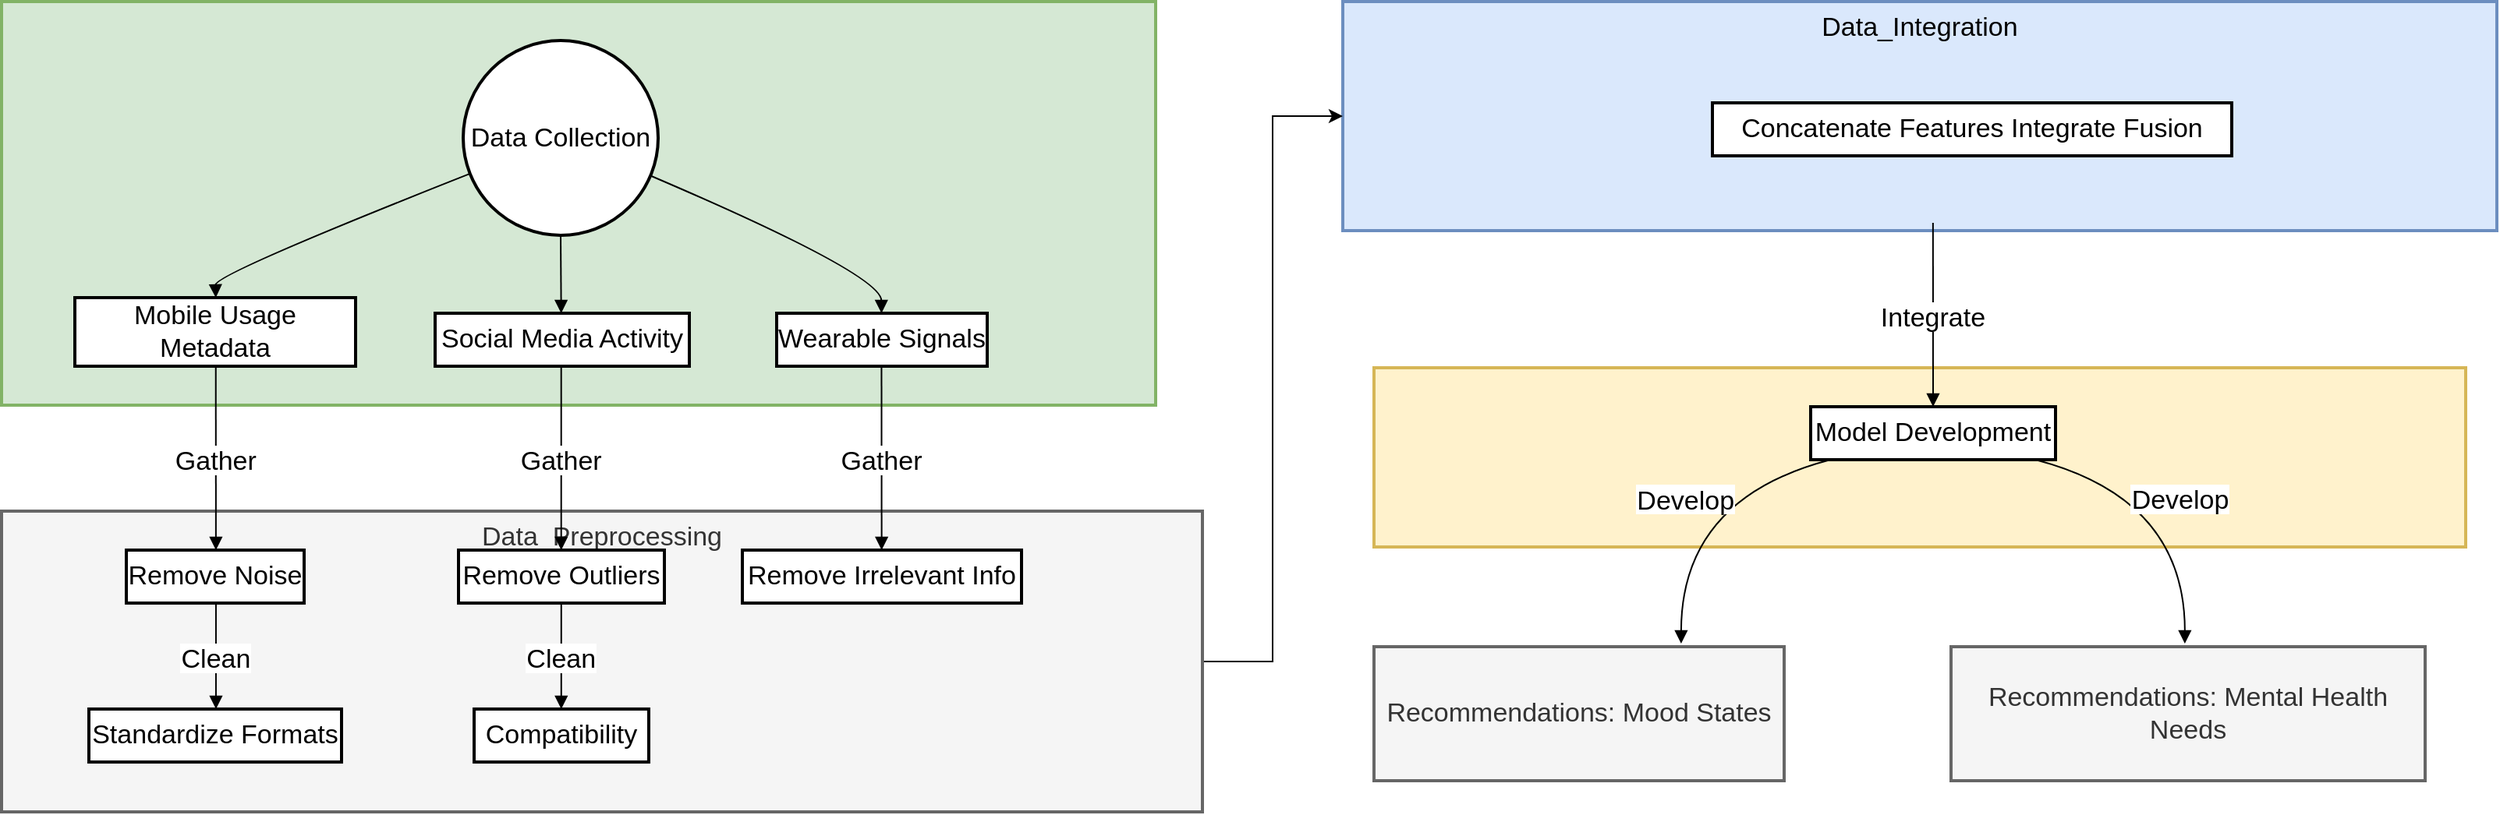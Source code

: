<mxfile version="24.4.0" type="github">
  <diagram name="Page-1" id="6tf_PHjiIzISdIIaNZcg">
    <mxGraphModel dx="1642" dy="974" grid="1" gridSize="10" guides="1" tooltips="1" connect="1" arrows="1" fold="1" page="1" pageScale="1" pageWidth="827" pageHeight="1169" math="0" shadow="0">
      <root>
        <mxCell id="0" />
        <mxCell id="1" parent="0" />
        <mxCell id="vxuBwn0_mrIb5S-iQM2v-72" value="Recommendations: Mood States" style="whiteSpace=wrap;strokeWidth=2;fillColor=#f5f5f5;fontColor=#333333;strokeColor=#666666;fontSize=17;" vertex="1" parent="1">
          <mxGeometry x="1080" y="434" width="263" height="86" as="geometry" />
        </mxCell>
        <mxCell id="vxuBwn0_mrIb5S-iQM2v-73" value="Recommendations: Mental Health Needs" style="whiteSpace=wrap;strokeWidth=2;fillColor=#f5f5f5;fontColor=#333333;strokeColor=#666666;fontSize=17;" vertex="1" parent="1">
          <mxGeometry x="1450" y="434" width="304" height="86" as="geometry" />
        </mxCell>
        <mxCell id="vxuBwn0_mrIb5S-iQM2v-74" value="" style="whiteSpace=wrap;strokeWidth=2;verticalAlign=top;fillColor=#fff2cc;strokeColor=#d6b656;fontSize=17;" vertex="1" parent="1">
          <mxGeometry x="1080" y="255" width="700" height="115" as="geometry" />
        </mxCell>
        <mxCell id="vxuBwn0_mrIb5S-iQM2v-75" value="Model Development" style="whiteSpace=wrap;strokeWidth=2;fontSize=17;" vertex="1" parent="1">
          <mxGeometry x="1360" y="280" width="157" height="34" as="geometry" />
        </mxCell>
        <mxCell id="vxuBwn0_mrIb5S-iQM2v-76" value="Data_Integration" style="whiteSpace=wrap;strokeWidth=2;verticalAlign=top;fillColor=#dae8fc;strokeColor=#6c8ebf;fontSize=17;" vertex="1" parent="1">
          <mxGeometry x="1060" y="20" width="740" height="147" as="geometry" />
        </mxCell>
        <mxCell id="vxuBwn0_mrIb5S-iQM2v-77" value="Concatenate Features Integrate Fusion" style="whiteSpace=wrap;strokeWidth=2;fontSize=17;" vertex="1" parent="1">
          <mxGeometry x="1297" y="85" width="333" height="34" as="geometry" />
        </mxCell>
        <mxCell id="vxuBwn0_mrIb5S-iQM2v-109" style="edgeStyle=orthogonalEdgeStyle;rounded=0;orthogonalLoop=1;jettySize=auto;html=1;entryX=0;entryY=0.5;entryDx=0;entryDy=0;fontSize=17;" edge="1" parent="1" source="vxuBwn0_mrIb5S-iQM2v-81" target="vxuBwn0_mrIb5S-iQM2v-76">
          <mxGeometry relative="1" as="geometry" />
        </mxCell>
        <mxCell id="vxuBwn0_mrIb5S-iQM2v-81" value="Data_Preprocessing" style="whiteSpace=wrap;strokeWidth=2;verticalAlign=top;fillColor=#f5f5f5;fontColor=#333333;strokeColor=#666666;fontSize=17;" vertex="1" parent="1">
          <mxGeometry x="200" y="347" width="770" height="193" as="geometry" />
        </mxCell>
        <mxCell id="vxuBwn0_mrIb5S-iQM2v-82" value="Remove Noise" style="whiteSpace=wrap;strokeWidth=2;fontSize=17;" vertex="1" parent="1">
          <mxGeometry x="280" y="372" width="114" height="34" as="geometry" />
        </mxCell>
        <mxCell id="vxuBwn0_mrIb5S-iQM2v-83" value="Remove Outliers" style="whiteSpace=wrap;strokeWidth=2;fontSize=17;" vertex="1" parent="1">
          <mxGeometry x="493" y="372" width="132" height="34" as="geometry" />
        </mxCell>
        <mxCell id="vxuBwn0_mrIb5S-iQM2v-84" value="Remove Irrelevant Info" style="whiteSpace=wrap;strokeWidth=2;fontSize=17;" vertex="1" parent="1">
          <mxGeometry x="675" y="372" width="179" height="34" as="geometry" />
        </mxCell>
        <mxCell id="vxuBwn0_mrIb5S-iQM2v-85" value="Standardize Formats" style="whiteSpace=wrap;strokeWidth=2;fontSize=17;" vertex="1" parent="1">
          <mxGeometry x="256" y="474" width="162" height="34" as="geometry" />
        </mxCell>
        <mxCell id="vxuBwn0_mrIb5S-iQM2v-86" value="Compatibility" style="whiteSpace=wrap;strokeWidth=2;fontSize=17;" vertex="1" parent="1">
          <mxGeometry x="503" y="474" width="112" height="34" as="geometry" />
        </mxCell>
        <mxCell id="vxuBwn0_mrIb5S-iQM2v-87" value="" style="whiteSpace=wrap;strokeWidth=2;verticalAlign=top;fillColor=#d5e8d4;strokeColor=#82b366;fontSize=17;" vertex="1" parent="1">
          <mxGeometry x="200" y="20" width="740" height="259" as="geometry" />
        </mxCell>
        <mxCell id="vxuBwn0_mrIb5S-iQM2v-88" value="Mobile Usage Metadata" style="whiteSpace=wrap;strokeWidth=2;fontSize=17;" vertex="1" parent="1">
          <mxGeometry x="247" y="210" width="180" height="44" as="geometry" />
        </mxCell>
        <mxCell id="vxuBwn0_mrIb5S-iQM2v-89" value="Data Collection" style="ellipse;aspect=fixed;strokeWidth=2;whiteSpace=wrap;fontSize=17;" vertex="1" parent="1">
          <mxGeometry x="496" y="45" width="125" height="125" as="geometry" />
        </mxCell>
        <mxCell id="vxuBwn0_mrIb5S-iQM2v-90" value="Social Media Activity" style="whiteSpace=wrap;strokeWidth=2;fontSize=17;" vertex="1" parent="1">
          <mxGeometry x="478" y="220" width="163" height="34" as="geometry" />
        </mxCell>
        <mxCell id="vxuBwn0_mrIb5S-iQM2v-91" value="Wearable Signals" style="whiteSpace=wrap;strokeWidth=2;fontSize=17;" vertex="1" parent="1">
          <mxGeometry x="697" y="220" width="135" height="34" as="geometry" />
        </mxCell>
        <mxCell id="vxuBwn0_mrIb5S-iQM2v-92" value="" style="curved=1;startArrow=none;endArrow=block;exitX=0.002;exitY=0.699;entryX=0.502;entryY=0.008;rounded=0;fontSize=17;" edge="1" parent="1" source="vxuBwn0_mrIb5S-iQM2v-89" target="vxuBwn0_mrIb5S-iQM2v-88">
          <mxGeometry relative="1" as="geometry">
            <Array as="points">
              <mxPoint x="337" y="195" />
            </Array>
          </mxGeometry>
        </mxCell>
        <mxCell id="vxuBwn0_mrIb5S-iQM2v-93" value="" style="curved=1;startArrow=none;endArrow=block;exitX=0.503;exitY=1.002;entryX=0.496;entryY=0.008;rounded=0;fontSize=17;" edge="1" parent="1" source="vxuBwn0_mrIb5S-iQM2v-89" target="vxuBwn0_mrIb5S-iQM2v-90">
          <mxGeometry relative="1" as="geometry">
            <Array as="points" />
          </mxGeometry>
        </mxCell>
        <mxCell id="vxuBwn0_mrIb5S-iQM2v-94" value="" style="curved=1;startArrow=none;endArrow=block;exitX=1.004;exitY=0.715;entryX=0.498;entryY=0.008;rounded=0;fontSize=17;" edge="1" parent="1" source="vxuBwn0_mrIb5S-iQM2v-89" target="vxuBwn0_mrIb5S-iQM2v-91">
          <mxGeometry relative="1" as="geometry">
            <Array as="points">
              <mxPoint x="764" y="195" />
            </Array>
          </mxGeometry>
        </mxCell>
        <mxCell id="vxuBwn0_mrIb5S-iQM2v-95" value="Gather" style="curved=1;startArrow=none;endArrow=block;exitX=0.502;exitY=0.993;entryX=0.504;entryY=0.008;rounded=0;fontSize=17;" edge="1" parent="1" source="vxuBwn0_mrIb5S-iQM2v-88" target="vxuBwn0_mrIb5S-iQM2v-82">
          <mxGeometry relative="1" as="geometry">
            <Array as="points" />
          </mxGeometry>
        </mxCell>
        <mxCell id="vxuBwn0_mrIb5S-iQM2v-96" value="Gather" style="curved=1;startArrow=none;endArrow=block;exitX=0.496;exitY=0.993;entryX=0.499;entryY=0.008;rounded=0;fontSize=17;" edge="1" parent="1" source="vxuBwn0_mrIb5S-iQM2v-90" target="vxuBwn0_mrIb5S-iQM2v-83">
          <mxGeometry relative="1" as="geometry">
            <Array as="points" />
          </mxGeometry>
        </mxCell>
        <mxCell id="vxuBwn0_mrIb5S-iQM2v-97" value="Gather" style="curved=1;startArrow=none;endArrow=block;exitX=0.498;exitY=0.993;entryX=0.499;entryY=0.008;rounded=0;fontSize=17;" edge="1" parent="1" source="vxuBwn0_mrIb5S-iQM2v-91" target="vxuBwn0_mrIb5S-iQM2v-84">
          <mxGeometry relative="1" as="geometry">
            <Array as="points" />
          </mxGeometry>
        </mxCell>
        <mxCell id="vxuBwn0_mrIb5S-iQM2v-98" value="Clean" style="curved=1;startArrow=none;endArrow=block;exitX=0.504;exitY=0.993;entryX=0.503;entryY=0.008;rounded=0;fontSize=17;" edge="1" parent="1" source="vxuBwn0_mrIb5S-iQM2v-82" target="vxuBwn0_mrIb5S-iQM2v-85">
          <mxGeometry relative="1" as="geometry">
            <Array as="points" />
          </mxGeometry>
        </mxCell>
        <mxCell id="vxuBwn0_mrIb5S-iQM2v-99" value="Clean" style="curved=1;startArrow=none;endArrow=block;exitX=0.499;exitY=0.993;entryX=0.499;entryY=0.008;rounded=0;fontSize=17;" edge="1" parent="1" source="vxuBwn0_mrIb5S-iQM2v-83" target="vxuBwn0_mrIb5S-iQM2v-86">
          <mxGeometry relative="1" as="geometry">
            <Array as="points" />
          </mxGeometry>
        </mxCell>
        <mxCell id="vxuBwn0_mrIb5S-iQM2v-103" value="Integrate" style="curved=1;startArrow=none;endArrow=block;exitX=0.499;exitY=0.993;entryX=0.5;entryY=0.008;rounded=0;fontSize=17;" edge="1" parent="1" target="vxuBwn0_mrIb5S-iQM2v-75">
          <mxGeometry relative="1" as="geometry">
            <Array as="points" />
            <mxPoint x="1438.441" y="162.0" as="sourcePoint" />
          </mxGeometry>
        </mxCell>
        <mxCell id="vxuBwn0_mrIb5S-iQM2v-104" value="Develop" style="curved=1;startArrow=none;endArrow=block;exitX=0.087;exitY=0.993;entryX=0.5;entryY=0.008;rounded=0;fontSize=17;" edge="1" parent="1" source="vxuBwn0_mrIb5S-iQM2v-75">
          <mxGeometry relative="1" as="geometry">
            <Array as="points">
              <mxPoint x="1277" y="339" />
            </Array>
            <mxPoint x="1276.952" y="432" as="targetPoint" />
          </mxGeometry>
        </mxCell>
        <mxCell id="vxuBwn0_mrIb5S-iQM2v-105" value="Develop" style="curved=1;startArrow=none;endArrow=block;exitX=0.912;exitY=0.993;entryX=0.5;entryY=0.008;rounded=0;fontSize=17;" edge="1" parent="1" source="vxuBwn0_mrIb5S-iQM2v-75">
          <mxGeometry relative="1" as="geometry">
            <Array as="points">
              <mxPoint x="1600" y="339" />
            </Array>
            <mxPoint x="1599.929" y="432" as="targetPoint" />
          </mxGeometry>
        </mxCell>
      </root>
    </mxGraphModel>
  </diagram>
</mxfile>
